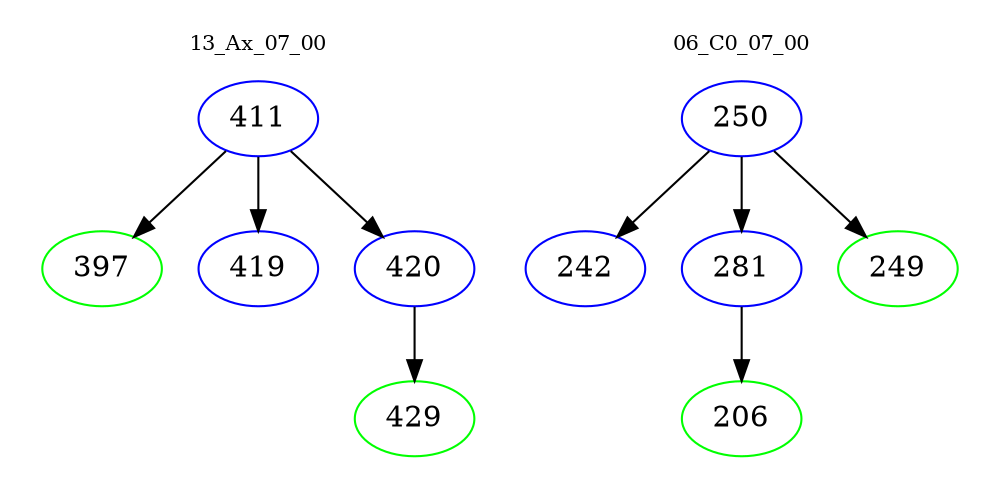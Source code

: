 digraph{
subgraph cluster_0 {
color = white
label = "13_Ax_07_00";
fontsize=10;
T0_411 [label="411", color="blue"]
T0_411 -> T0_397 [color="black"]
T0_397 [label="397", color="green"]
T0_411 -> T0_419 [color="black"]
T0_419 [label="419", color="blue"]
T0_411 -> T0_420 [color="black"]
T0_420 [label="420", color="blue"]
T0_420 -> T0_429 [color="black"]
T0_429 [label="429", color="green"]
}
subgraph cluster_1 {
color = white
label = "06_C0_07_00";
fontsize=10;
T1_250 [label="250", color="blue"]
T1_250 -> T1_242 [color="black"]
T1_242 [label="242", color="blue"]
T1_250 -> T1_281 [color="black"]
T1_281 [label="281", color="blue"]
T1_281 -> T1_206 [color="black"]
T1_206 [label="206", color="green"]
T1_250 -> T1_249 [color="black"]
T1_249 [label="249", color="green"]
}
}
